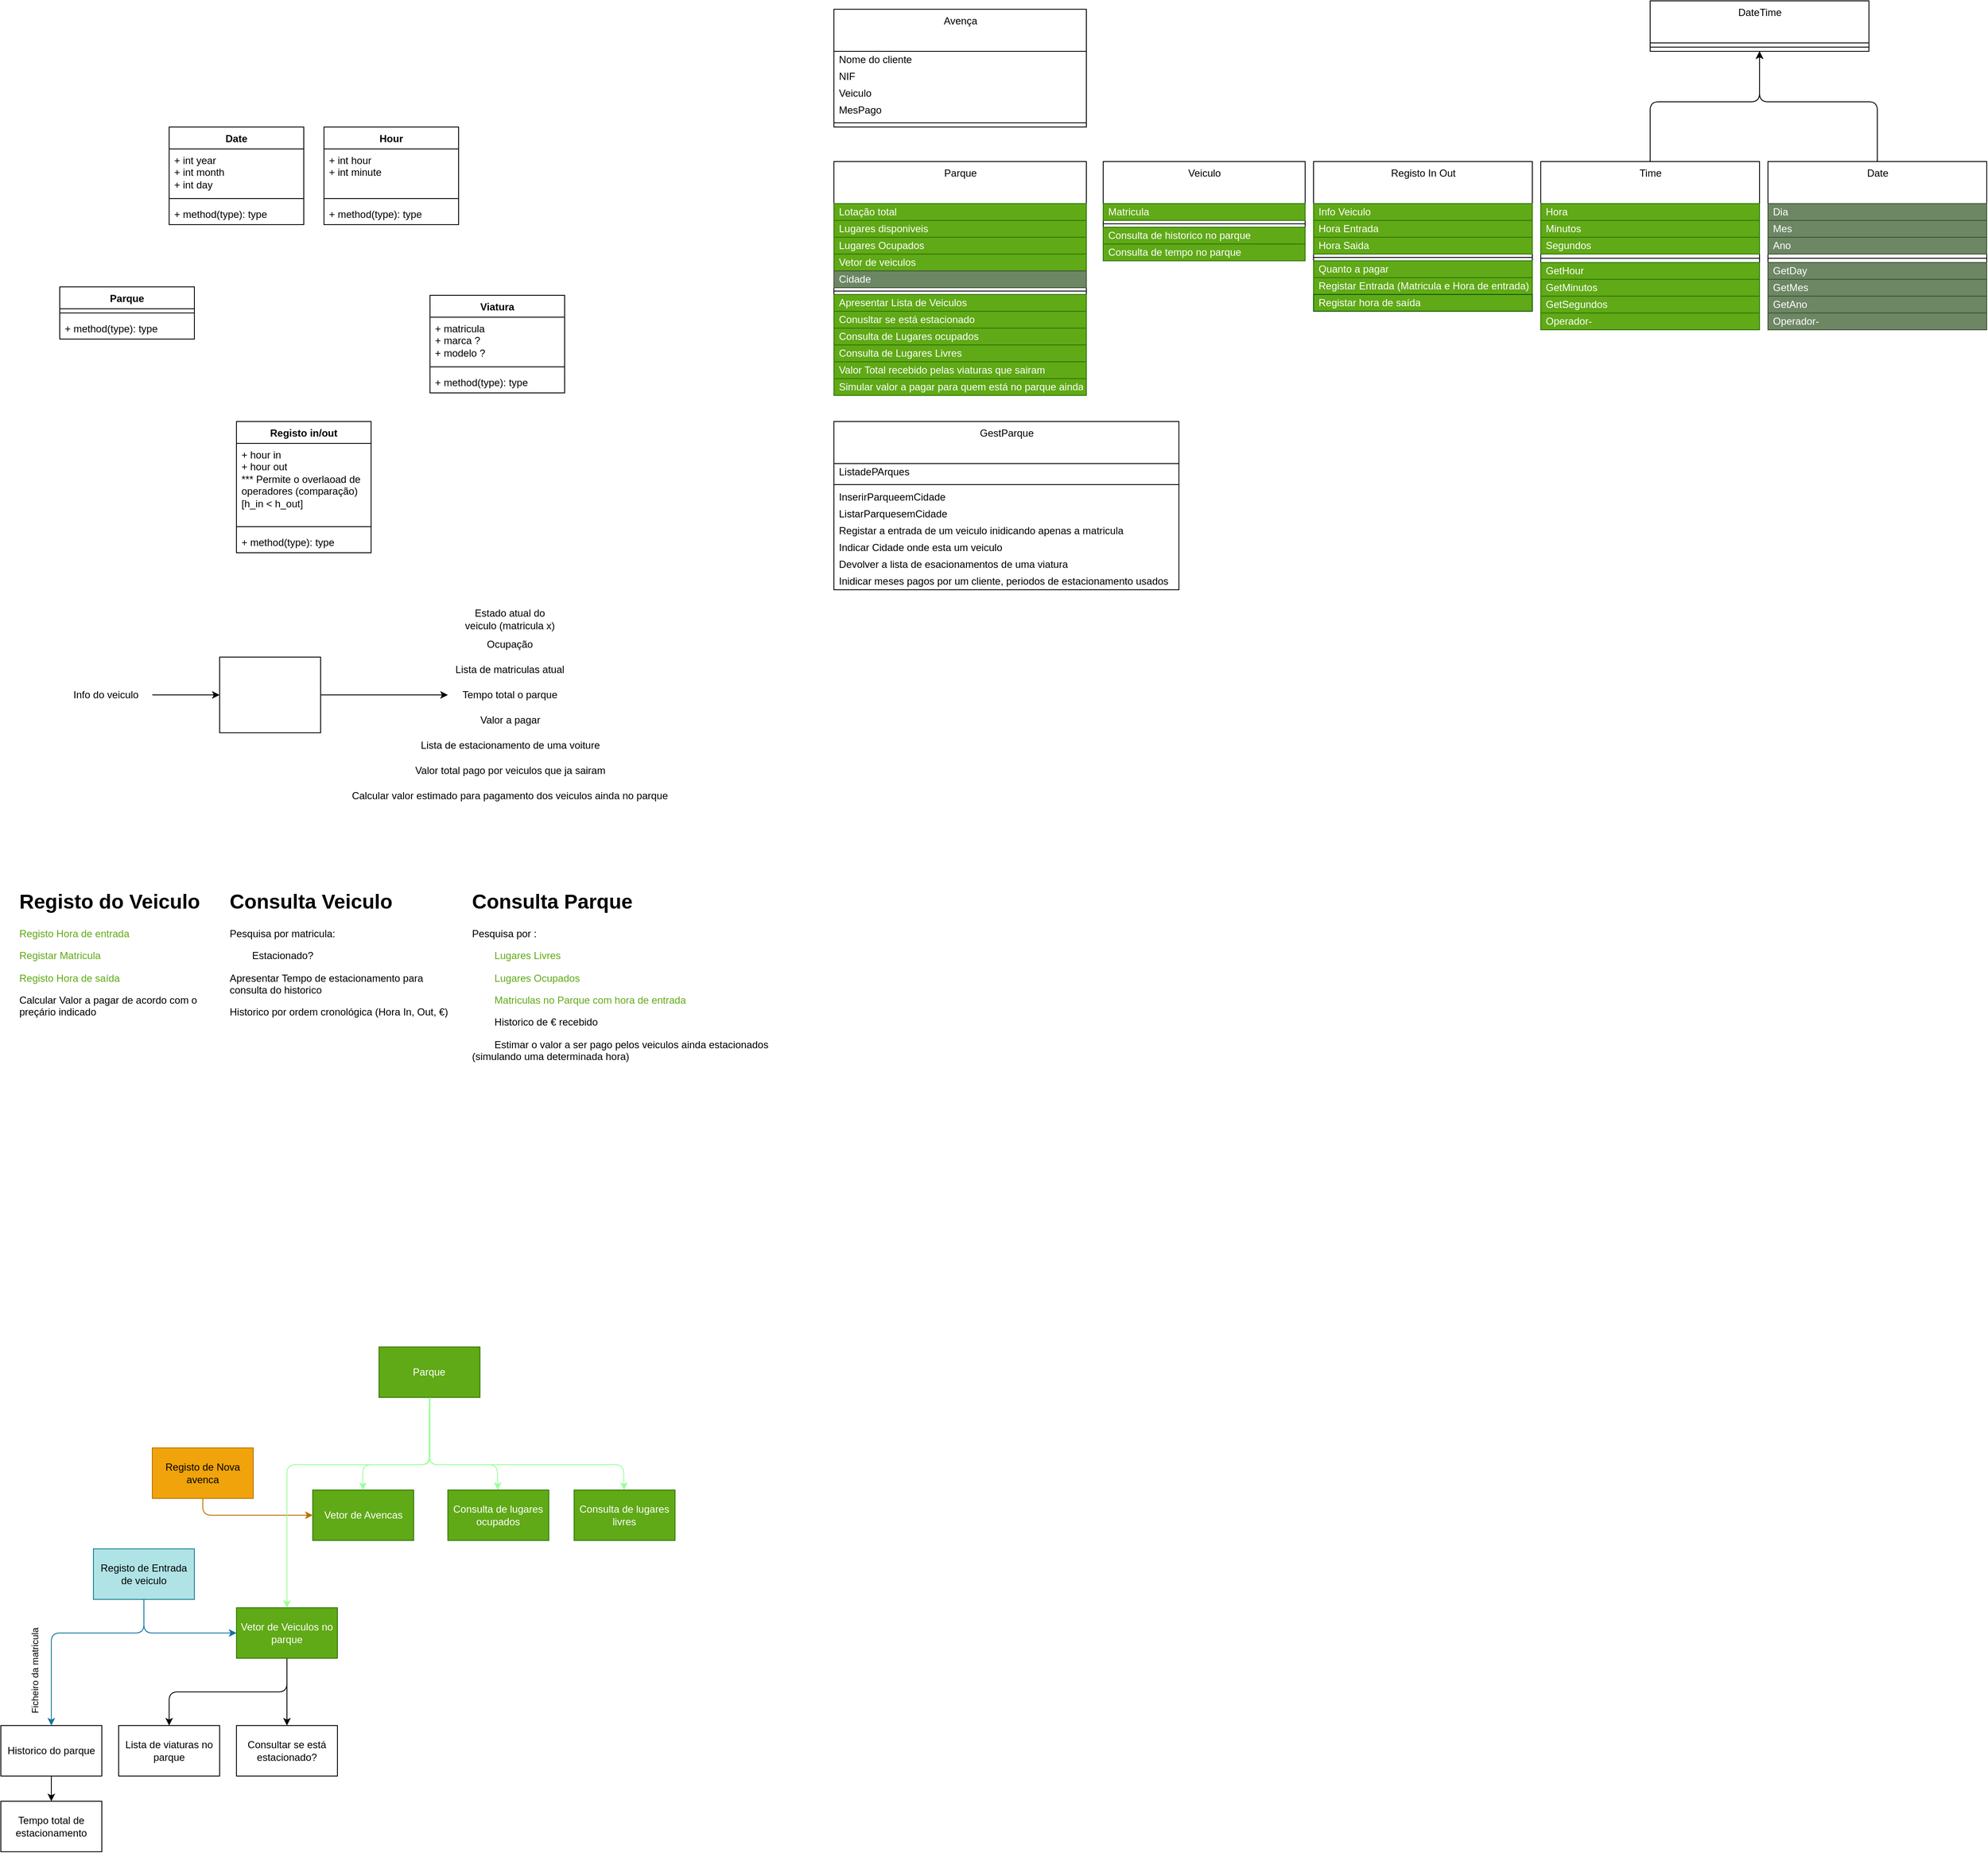 <mxfile>
    <diagram name="Página-1" id="gu6o751cEPqCVZNXGPYs">
        <mxGraphModel dx="3424" dy="1410" grid="1" gridSize="10" guides="1" tooltips="1" connect="1" arrows="1" fold="1" page="1" pageScale="1" pageWidth="827" pageHeight="1169" math="0" shadow="0">
            <root>
                <mxCell id="0"/>
                <mxCell id="1" parent="0"/>
                <mxCell id="SOIMGezASYMjhafB1r7S-5" value="Date" style="swimlane;fontStyle=1;align=center;verticalAlign=top;childLayout=stackLayout;horizontal=1;startSize=26;horizontalStack=0;resizeParent=1;resizeParentMax=0;resizeLast=0;collapsible=1;marginBottom=0;whiteSpace=wrap;html=1;" parent="1" vertex="1">
                    <mxGeometry x="270" y="210" width="160" height="116" as="geometry"/>
                </mxCell>
                <mxCell id="SOIMGezASYMjhafB1r7S-6" value="+ int year&lt;div&gt;+ int month&lt;/div&gt;&lt;div&gt;+ int day&amp;nbsp;&lt;/div&gt;" style="text;strokeColor=none;fillColor=none;align=left;verticalAlign=top;spacingLeft=4;spacingRight=4;overflow=hidden;rotatable=0;points=[[0,0.5],[1,0.5]];portConstraint=eastwest;whiteSpace=wrap;html=1;" parent="SOIMGezASYMjhafB1r7S-5" vertex="1">
                    <mxGeometry y="26" width="160" height="54" as="geometry"/>
                </mxCell>
                <mxCell id="SOIMGezASYMjhafB1r7S-7" value="" style="line;strokeWidth=1;fillColor=none;align=left;verticalAlign=middle;spacingTop=-1;spacingLeft=3;spacingRight=3;rotatable=0;labelPosition=right;points=[];portConstraint=eastwest;strokeColor=inherit;" parent="SOIMGezASYMjhafB1r7S-5" vertex="1">
                    <mxGeometry y="80" width="160" height="10" as="geometry"/>
                </mxCell>
                <mxCell id="SOIMGezASYMjhafB1r7S-8" value="+ method(type): type" style="text;strokeColor=none;fillColor=none;align=left;verticalAlign=top;spacingLeft=4;spacingRight=4;overflow=hidden;rotatable=0;points=[[0,0.5],[1,0.5]];portConstraint=eastwest;whiteSpace=wrap;html=1;" parent="SOIMGezASYMjhafB1r7S-5" vertex="1">
                    <mxGeometry y="90" width="160" height="26" as="geometry"/>
                </mxCell>
                <mxCell id="SOIMGezASYMjhafB1r7S-13" value="Hour" style="swimlane;fontStyle=1;align=center;verticalAlign=top;childLayout=stackLayout;horizontal=1;startSize=26;horizontalStack=0;resizeParent=1;resizeParentMax=0;resizeLast=0;collapsible=1;marginBottom=0;whiteSpace=wrap;html=1;" parent="1" vertex="1">
                    <mxGeometry x="454" y="210" width="160" height="116" as="geometry"/>
                </mxCell>
                <mxCell id="SOIMGezASYMjhafB1r7S-14" value="+ int hour&lt;div&gt;+ int minute&lt;/div&gt;" style="text;strokeColor=none;fillColor=none;align=left;verticalAlign=top;spacingLeft=4;spacingRight=4;overflow=hidden;rotatable=0;points=[[0,0.5],[1,0.5]];portConstraint=eastwest;whiteSpace=wrap;html=1;" parent="SOIMGezASYMjhafB1r7S-13" vertex="1">
                    <mxGeometry y="26" width="160" height="54" as="geometry"/>
                </mxCell>
                <mxCell id="SOIMGezASYMjhafB1r7S-15" value="" style="line;strokeWidth=1;fillColor=none;align=left;verticalAlign=middle;spacingTop=-1;spacingLeft=3;spacingRight=3;rotatable=0;labelPosition=right;points=[];portConstraint=eastwest;strokeColor=inherit;" parent="SOIMGezASYMjhafB1r7S-13" vertex="1">
                    <mxGeometry y="80" width="160" height="10" as="geometry"/>
                </mxCell>
                <mxCell id="SOIMGezASYMjhafB1r7S-16" value="+ method(type): type" style="text;strokeColor=none;fillColor=none;align=left;verticalAlign=top;spacingLeft=4;spacingRight=4;overflow=hidden;rotatable=0;points=[[0,0.5],[1,0.5]];portConstraint=eastwest;whiteSpace=wrap;html=1;" parent="SOIMGezASYMjhafB1r7S-13" vertex="1">
                    <mxGeometry y="90" width="160" height="26" as="geometry"/>
                </mxCell>
                <mxCell id="SOIMGezASYMjhafB1r7S-17" value="Registo in/out" style="swimlane;fontStyle=1;align=center;verticalAlign=top;childLayout=stackLayout;horizontal=1;startSize=26;horizontalStack=0;resizeParent=1;resizeParentMax=0;resizeLast=0;collapsible=1;marginBottom=0;whiteSpace=wrap;html=1;" parent="1" vertex="1">
                    <mxGeometry x="350" y="560" width="160" height="156" as="geometry"/>
                </mxCell>
                <mxCell id="SOIMGezASYMjhafB1r7S-18" value="+ hour in&lt;div&gt;+ hour out&lt;/div&gt;&lt;div&gt;*** Permite o overlaoad de operadores (comparação)[h_in &amp;lt; h_out]&lt;/div&gt;" style="text;strokeColor=none;fillColor=none;align=left;verticalAlign=top;spacingLeft=4;spacingRight=4;overflow=hidden;rotatable=0;points=[[0,0.5],[1,0.5]];portConstraint=eastwest;whiteSpace=wrap;html=1;" parent="SOIMGezASYMjhafB1r7S-17" vertex="1">
                    <mxGeometry y="26" width="160" height="94" as="geometry"/>
                </mxCell>
                <mxCell id="SOIMGezASYMjhafB1r7S-19" value="" style="line;strokeWidth=1;fillColor=none;align=left;verticalAlign=middle;spacingTop=-1;spacingLeft=3;spacingRight=3;rotatable=0;labelPosition=right;points=[];portConstraint=eastwest;strokeColor=inherit;" parent="SOIMGezASYMjhafB1r7S-17" vertex="1">
                    <mxGeometry y="120" width="160" height="10" as="geometry"/>
                </mxCell>
                <mxCell id="SOIMGezASYMjhafB1r7S-20" value="+ method(type): type" style="text;strokeColor=none;fillColor=none;align=left;verticalAlign=top;spacingLeft=4;spacingRight=4;overflow=hidden;rotatable=0;points=[[0,0.5],[1,0.5]];portConstraint=eastwest;whiteSpace=wrap;html=1;" parent="SOIMGezASYMjhafB1r7S-17" vertex="1">
                    <mxGeometry y="130" width="160" height="26" as="geometry"/>
                </mxCell>
                <mxCell id="SOIMGezASYMjhafB1r7S-21" value="Parque" style="swimlane;fontStyle=1;align=center;verticalAlign=top;childLayout=stackLayout;horizontal=1;startSize=26;horizontalStack=0;resizeParent=1;resizeParentMax=0;resizeLast=0;collapsible=1;marginBottom=0;whiteSpace=wrap;html=1;" parent="1" vertex="1">
                    <mxGeometry x="140" y="400" width="160" height="62" as="geometry"/>
                </mxCell>
                <mxCell id="SOIMGezASYMjhafB1r7S-23" value="" style="line;strokeWidth=1;fillColor=none;align=left;verticalAlign=middle;spacingTop=-1;spacingLeft=3;spacingRight=3;rotatable=0;labelPosition=right;points=[];portConstraint=eastwest;strokeColor=inherit;" parent="SOIMGezASYMjhafB1r7S-21" vertex="1">
                    <mxGeometry y="26" width="160" height="10" as="geometry"/>
                </mxCell>
                <mxCell id="SOIMGezASYMjhafB1r7S-24" value="+ method(type): type" style="text;strokeColor=none;fillColor=none;align=left;verticalAlign=top;spacingLeft=4;spacingRight=4;overflow=hidden;rotatable=0;points=[[0,0.5],[1,0.5]];portConstraint=eastwest;whiteSpace=wrap;html=1;" parent="SOIMGezASYMjhafB1r7S-21" vertex="1">
                    <mxGeometry y="36" width="160" height="26" as="geometry"/>
                </mxCell>
                <mxCell id="SOIMGezASYMjhafB1r7S-25" value="Viatura" style="swimlane;fontStyle=1;align=center;verticalAlign=top;childLayout=stackLayout;horizontal=1;startSize=26;horizontalStack=0;resizeParent=1;resizeParentMax=0;resizeLast=0;collapsible=1;marginBottom=0;whiteSpace=wrap;html=1;" parent="1" vertex="1">
                    <mxGeometry x="580" y="410" width="160" height="116" as="geometry"/>
                </mxCell>
                <mxCell id="SOIMGezASYMjhafB1r7S-26" value="+ matricula&lt;div&gt;+ marca ?&amp;nbsp;&lt;/div&gt;&lt;div&gt;+ modelo ?&amp;nbsp;&lt;/div&gt;" style="text;strokeColor=none;fillColor=none;align=left;verticalAlign=top;spacingLeft=4;spacingRight=4;overflow=hidden;rotatable=0;points=[[0,0.5],[1,0.5]];portConstraint=eastwest;whiteSpace=wrap;html=1;" parent="SOIMGezASYMjhafB1r7S-25" vertex="1">
                    <mxGeometry y="26" width="160" height="54" as="geometry"/>
                </mxCell>
                <mxCell id="SOIMGezASYMjhafB1r7S-27" value="" style="line;strokeWidth=1;fillColor=none;align=left;verticalAlign=middle;spacingTop=-1;spacingLeft=3;spacingRight=3;rotatable=0;labelPosition=right;points=[];portConstraint=eastwest;strokeColor=inherit;" parent="SOIMGezASYMjhafB1r7S-25" vertex="1">
                    <mxGeometry y="80" width="160" height="10" as="geometry"/>
                </mxCell>
                <mxCell id="SOIMGezASYMjhafB1r7S-28" value="+ method(type): type" style="text;strokeColor=none;fillColor=none;align=left;verticalAlign=top;spacingLeft=4;spacingRight=4;overflow=hidden;rotatable=0;points=[[0,0.5],[1,0.5]];portConstraint=eastwest;whiteSpace=wrap;html=1;" parent="SOIMGezASYMjhafB1r7S-25" vertex="1">
                    <mxGeometry y="90" width="160" height="26" as="geometry"/>
                </mxCell>
                <mxCell id="2" style="edgeStyle=orthogonalEdgeStyle;rounded=0;orthogonalLoop=1;jettySize=auto;html=1;entryX=0;entryY=0.5;entryDx=0;entryDy=0;exitX=1;exitY=0.5;exitDx=0;exitDy=0;" parent="1" source="3" target="9" edge="1">
                    <mxGeometry relative="1" as="geometry">
                        <Array as="points">
                            <mxPoint x="540" y="885"/>
                            <mxPoint x="540" y="885"/>
                        </Array>
                    </mxGeometry>
                </mxCell>
                <mxCell id="3" value="" style="rounded=0;whiteSpace=wrap;html=1;" parent="1" vertex="1">
                    <mxGeometry x="330" y="840" width="120" height="90" as="geometry"/>
                </mxCell>
                <mxCell id="4" value="Info do veiculo" style="text;html=1;align=center;verticalAlign=middle;whiteSpace=wrap;rounded=0;" parent="1" vertex="1">
                    <mxGeometry x="140" y="870" width="110" height="30" as="geometry"/>
                </mxCell>
                <mxCell id="5" style="edgeStyle=orthogonalEdgeStyle;rounded=0;orthogonalLoop=1;jettySize=auto;html=1;entryX=0;entryY=0.5;entryDx=0;entryDy=0;" parent="1" source="4" target="3" edge="1">
                    <mxGeometry relative="1" as="geometry">
                        <mxPoint x="280" y="745" as="targetPoint"/>
                    </mxGeometry>
                </mxCell>
                <mxCell id="6" value="Estado atual do veiculo (matricula x)" style="text;html=1;align=center;verticalAlign=middle;whiteSpace=wrap;rounded=0;" parent="1" vertex="1">
                    <mxGeometry x="620" y="780" width="110" height="30" as="geometry"/>
                </mxCell>
                <mxCell id="7" value="Ocupação" style="text;html=1;align=center;verticalAlign=middle;whiteSpace=wrap;rounded=0;" parent="1" vertex="1">
                    <mxGeometry x="620" y="810" width="110" height="30" as="geometry"/>
                </mxCell>
                <mxCell id="8" value="Lista de matriculas atual" style="text;html=1;align=center;verticalAlign=middle;whiteSpace=wrap;rounded=0;" parent="1" vertex="1">
                    <mxGeometry x="601.23" y="840" width="147.5" height="30" as="geometry"/>
                </mxCell>
                <mxCell id="9" value="Tempo total o parque" style="text;html=1;align=center;verticalAlign=middle;whiteSpace=wrap;rounded=0;" parent="1" vertex="1">
                    <mxGeometry x="601.25" y="870" width="147.5" height="30" as="geometry"/>
                </mxCell>
                <mxCell id="10" value="Valor a pagar" style="text;html=1;align=center;verticalAlign=middle;whiteSpace=wrap;rounded=0;" parent="1" vertex="1">
                    <mxGeometry x="627.5" y="900" width="95" height="30" as="geometry"/>
                </mxCell>
                <mxCell id="11" value="Lista de estacionamento de uma voiture" style="text;html=1;align=center;verticalAlign=middle;whiteSpace=wrap;rounded=0;" parent="1" vertex="1">
                    <mxGeometry x="565.61" y="930" width="218.75" height="30" as="geometry"/>
                </mxCell>
                <mxCell id="12" value="Valor total pago por veiculos que ja sairam" style="text;html=1;align=center;verticalAlign=middle;whiteSpace=wrap;rounded=0;" parent="1" vertex="1">
                    <mxGeometry x="560.62" y="960" width="228.75" height="30" as="geometry"/>
                </mxCell>
                <mxCell id="13" value="Calcular valor estimado para pagamento dos veiculos ainda no parque" style="text;html=1;align=center;verticalAlign=middle;whiteSpace=wrap;rounded=0;" parent="1" vertex="1">
                    <mxGeometry x="455" y="990" width="440" height="30" as="geometry"/>
                </mxCell>
                <mxCell id="14" value="&lt;h1 style=&quot;margin-top: 0px;&quot;&gt;Registo do Veiculo&lt;/h1&gt;&lt;p&gt;&lt;font color=&quot;#60a917&quot;&gt;Registo Hora de entrada&amp;nbsp;&lt;/font&gt;&lt;/p&gt;&lt;p&gt;&lt;font color=&quot;#60a917&quot;&gt;Registar Matricula&lt;/font&gt;&lt;/p&gt;&lt;p&gt;&lt;font color=&quot;#60a917&quot;&gt;Registo Hora de saída&lt;/font&gt;&lt;/p&gt;&lt;p&gt;Calcular Valor a pagar de acordo com o preçário indicado&lt;/p&gt;&lt;p&gt;&lt;br&gt;&lt;/p&gt;" style="text;html=1;whiteSpace=wrap;overflow=hidden;rounded=0;" parent="1" vertex="1">
                    <mxGeometry x="90" y="1110" width="240" height="240" as="geometry"/>
                </mxCell>
                <mxCell id="15" value="&lt;h1 style=&quot;margin-top: 0px;&quot;&gt;Consulta Veiculo&lt;/h1&gt;&lt;p&gt;Pesquisa por matricula:&lt;/p&gt;&lt;p&gt;&lt;span style=&quot;white-space: pre;&quot;&gt;&#9;&lt;/span&gt;Estacionado?&amp;nbsp;&lt;br&gt;&lt;/p&gt;&lt;p&gt;Apresentar Tempo de estacionamento p&lt;span style=&quot;background-color: initial;&quot;&gt;ara consulta do historico&lt;/span&gt;&lt;/p&gt;&lt;p&gt;Historico por ordem cronológica (Hora In, Out, €)&lt;/p&gt;" style="text;html=1;whiteSpace=wrap;overflow=hidden;rounded=0;" parent="1" vertex="1">
                    <mxGeometry x="340" y="1110" width="266" height="240" as="geometry"/>
                </mxCell>
                <mxCell id="16" value="&lt;h1 style=&quot;margin-top: 0px;&quot;&gt;Consulta Parque&lt;/h1&gt;&lt;p&gt;Pesquisa por :&lt;/p&gt;&lt;p&gt;&lt;span style=&quot;white-space: pre;&quot;&gt;&#9;&lt;/span&gt;&lt;font color=&quot;#60a917&quot;&gt;Lugares Livres&amp;nbsp;&lt;/font&gt;&lt;/p&gt;&lt;p&gt;&lt;font color=&quot;#60a917&quot;&gt;&lt;span style=&quot;background-color: initial; white-space: pre;&quot;&gt;&#9;&lt;/span&gt;&lt;span style=&quot;background-color: initial;&quot;&gt;Lugares Ocupados&amp;nbsp;&lt;/span&gt;&lt;/font&gt;&lt;/p&gt;&lt;p&gt;&lt;font color=&quot;#60a917&quot;&gt;&lt;span style=&quot;white-space: pre;&quot;&gt;&#9;&lt;/span&gt;Matriculas no Parque com hora de entrada&lt;/font&gt;&lt;br&gt;&lt;/p&gt;&lt;p&gt;&lt;span style=&quot;white-space: pre;&quot;&gt;&#9;&lt;/span&gt;Historico de € recebido&lt;br&gt;&lt;/p&gt;&lt;p&gt;&lt;span style=&quot;white-space: pre;&quot;&gt;&#9;&lt;/span&gt;Estimar o valor a ser pago pelos veiculos ainda estacionados (simulando uma determinada hora)&lt;br&gt;&lt;/p&gt;" style="text;html=1;whiteSpace=wrap;overflow=hidden;rounded=0;" parent="1" vertex="1">
                    <mxGeometry x="627.5" y="1110" width="360" height="240" as="geometry"/>
                </mxCell>
                <mxCell id="21" value="" style="edgeStyle=none;html=1;exitX=0.5;exitY=1;exitDx=0;exitDy=0;fillColor=#b1ddf0;strokeColor=#10739e;" parent="1" source="17" target="20" edge="1">
                    <mxGeometry relative="1" as="geometry">
                        <Array as="points">
                            <mxPoint x="240" y="2000"/>
                            <mxPoint x="130" y="2000"/>
                        </Array>
                    </mxGeometry>
                </mxCell>
                <mxCell id="29" value="Ficheiro da matricula" style="edgeLabel;html=1;align=center;verticalAlign=middle;resizable=0;points=[];rotation=-90;" parent="21" vertex="1" connectable="0">
                    <mxGeometry x="0.194" y="-2" relative="1" as="geometry">
                        <mxPoint x="-18" y="40" as="offset"/>
                    </mxGeometry>
                </mxCell>
                <mxCell id="37" style="edgeStyle=none;html=1;entryX=0;entryY=0.5;entryDx=0;entryDy=0;fillColor=#b1ddf0;strokeColor=#10739e;" parent="1" source="17" target="18" edge="1">
                    <mxGeometry relative="1" as="geometry">
                        <Array as="points">
                            <mxPoint x="240" y="2000"/>
                        </Array>
                    </mxGeometry>
                </mxCell>
                <mxCell id="17" value="Registo de Entrada de veiculo" style="rounded=0;whiteSpace=wrap;html=1;fillColor=#b0e3e6;strokeColor=#0e8088;" parent="1" vertex="1">
                    <mxGeometry x="180" y="1900" width="120" height="60" as="geometry"/>
                </mxCell>
                <mxCell id="23" value="" style="edgeStyle=none;html=1;" parent="1" source="18" target="22" edge="1">
                    <mxGeometry relative="1" as="geometry"/>
                </mxCell>
                <mxCell id="34" style="edgeStyle=none;html=1;" parent="1" source="18" target="35" edge="1">
                    <mxGeometry relative="1" as="geometry">
                        <mxPoint x="270" y="2110" as="targetPoint"/>
                        <Array as="points">
                            <mxPoint x="410" y="2070"/>
                            <mxPoint x="270" y="2070"/>
                        </Array>
                    </mxGeometry>
                </mxCell>
                <mxCell id="18" value="Vetor de Veiculos no parque" style="rounded=0;whiteSpace=wrap;html=1;fillColor=#60a917;fontColor=#ffffff;strokeColor=#2D7600;" parent="1" vertex="1">
                    <mxGeometry x="350" y="1970" width="120" height="60" as="geometry"/>
                </mxCell>
                <mxCell id="25" value="" style="edgeStyle=none;html=1;" parent="1" source="20" target="24" edge="1">
                    <mxGeometry relative="1" as="geometry"/>
                </mxCell>
                <mxCell id="20" value="Historico do parque" style="whiteSpace=wrap;html=1;rounded=0;" parent="1" vertex="1">
                    <mxGeometry x="70.0" y="2110" width="120" height="60" as="geometry"/>
                </mxCell>
                <mxCell id="22" value="Consultar se está estacionado?" style="whiteSpace=wrap;html=1;rounded=0;" parent="1" vertex="1">
                    <mxGeometry x="350" y="2110" width="120" height="60" as="geometry"/>
                </mxCell>
                <mxCell id="24" value="Tempo total de estacionamento" style="whiteSpace=wrap;html=1;rounded=0;" parent="1" vertex="1">
                    <mxGeometry x="70.0" y="2200" width="120" height="60" as="geometry"/>
                </mxCell>
                <mxCell id="31" value="" style="edgeStyle=none;html=1;strokeColor=#99FF99;" parent="1" source="26" target="30" edge="1">
                    <mxGeometry relative="1" as="geometry">
                        <Array as="points">
                            <mxPoint x="579" y="1800"/>
                            <mxPoint x="660" y="1800"/>
                        </Array>
                    </mxGeometry>
                </mxCell>
                <mxCell id="32" style="edgeStyle=none;html=1;strokeColor=#99FF99;" parent="1" source="26" target="33" edge="1">
                    <mxGeometry relative="1" as="geometry">
                        <mxPoint x="729.37" y="1830" as="targetPoint"/>
                        <Array as="points">
                            <mxPoint x="579.37" y="1800"/>
                            <mxPoint x="729.37" y="1800"/>
                            <mxPoint x="810" y="1800"/>
                        </Array>
                    </mxGeometry>
                </mxCell>
                <mxCell id="153" value="" style="edgeStyle=none;html=1;strokeColor=#99FF99;" parent="1" source="26" target="152" edge="1">
                    <mxGeometry relative="1" as="geometry">
                        <Array as="points">
                            <mxPoint x="579" y="1800"/>
                            <mxPoint x="500" y="1800"/>
                        </Array>
                    </mxGeometry>
                </mxCell>
                <mxCell id="26" value="Parque" style="whiteSpace=wrap;html=1;rounded=0;fillColor=#60a917;fontColor=#ffffff;strokeColor=#2D7600;" parent="1" vertex="1">
                    <mxGeometry x="519.37" y="1660" width="120" height="60" as="geometry"/>
                </mxCell>
                <mxCell id="30" value="Consulta de lugares ocupados" style="whiteSpace=wrap;html=1;rounded=0;fillColor=#60a917;fontColor=#ffffff;strokeColor=#2D7600;" parent="1" vertex="1">
                    <mxGeometry x="601.23" y="1830" width="120" height="60" as="geometry"/>
                </mxCell>
                <mxCell id="33" value="Consulta de lugares livres" style="rounded=0;whiteSpace=wrap;html=1;fillColor=#60a917;fontColor=#ffffff;strokeColor=#2D7600;" parent="1" vertex="1">
                    <mxGeometry x="751.23" y="1830" width="120" height="60" as="geometry"/>
                </mxCell>
                <mxCell id="35" value="Lista de viaturas no parque" style="rounded=0;whiteSpace=wrap;html=1;" parent="1" vertex="1">
                    <mxGeometry x="210" y="2110" width="120" height="60" as="geometry"/>
                </mxCell>
                <mxCell id="43" value="Parque" style="swimlane;fontStyle=0;align=center;verticalAlign=top;childLayout=stackLayout;horizontal=1;startSize=50;horizontalStack=0;resizeParent=1;resizeParentMax=0;resizeLast=0;collapsible=0;marginBottom=0;html=1;" parent="1" vertex="1">
                    <mxGeometry x="1060" y="251" width="300" height="278" as="geometry"/>
                </mxCell>
                <mxCell id="44" value="&lt;font&gt;Lotação total&lt;/font&gt;" style="text;html=1;strokeColor=#2D7600;fillColor=#60a917;align=left;verticalAlign=middle;spacingLeft=4;spacingRight=4;overflow=hidden;rotatable=0;points=[[0,0.5],[1,0.5]];portConstraint=eastwest;fontColor=#ffffff;" parent="43" vertex="1">
                    <mxGeometry y="50" width="300" height="20" as="geometry"/>
                </mxCell>
                <mxCell id="45" value="&lt;font&gt;Lugares disponiveis&lt;/font&gt;" style="text;html=1;strokeColor=#2D7600;fillColor=#60a917;align=left;verticalAlign=middle;spacingLeft=4;spacingRight=4;overflow=hidden;rotatable=0;points=[[0,0.5],[1,0.5]];portConstraint=eastwest;fontColor=#ffffff;" parent="43" vertex="1">
                    <mxGeometry y="70" width="300" height="20" as="geometry"/>
                </mxCell>
                <mxCell id="46" value="&lt;font&gt;Lugares Ocupados&lt;/font&gt;" style="text;html=1;strokeColor=#2D7600;fillColor=#60a917;align=left;verticalAlign=middle;spacingLeft=4;spacingRight=4;overflow=hidden;rotatable=0;points=[[0,0.5],[1,0.5]];portConstraint=eastwest;fontColor=#ffffff;" parent="43" vertex="1">
                    <mxGeometry y="90" width="300" height="20" as="geometry"/>
                </mxCell>
                <mxCell id="47" value="&lt;font&gt;Vetor de veiculos&lt;/font&gt;" style="text;html=1;strokeColor=#2D7600;fillColor=#60a917;align=left;verticalAlign=middle;spacingLeft=4;spacingRight=4;overflow=hidden;rotatable=0;points=[[0,0.5],[1,0.5]];portConstraint=eastwest;fontColor=#ffffff;" parent="43" vertex="1">
                    <mxGeometry y="110" width="300" height="20" as="geometry"/>
                </mxCell>
                <mxCell id="126" value="&lt;font&gt;Cidade&lt;/font&gt;" style="text;html=1;align=left;verticalAlign=middle;spacingLeft=4;spacingRight=4;overflow=hidden;rotatable=0;points=[[0,0.5],[1,0.5]];portConstraint=eastwest;fillColor=#6d8764;fontColor=#ffffff;strokeColor=#3A5431;" parent="43" vertex="1">
                    <mxGeometry y="130" width="300" height="20" as="geometry"/>
                </mxCell>
                <mxCell id="48" value="" style="line;strokeWidth=1;fillColor=none;align=left;verticalAlign=middle;spacingTop=-1;spacingLeft=3;spacingRight=3;rotatable=0;labelPosition=right;points=[];portConstraint=eastwest;" parent="43" vertex="1">
                    <mxGeometry y="150" width="300" height="8" as="geometry"/>
                </mxCell>
                <mxCell id="50" value="Apresentar Lista de Veiculos" style="text;html=1;strokeColor=#2D7600;fillColor=#60a917;align=left;verticalAlign=middle;spacingLeft=4;spacingRight=4;overflow=hidden;rotatable=0;points=[[0,0.5],[1,0.5]];portConstraint=eastwest;fontColor=#ffffff;" parent="43" vertex="1">
                    <mxGeometry y="158" width="300" height="20" as="geometry"/>
                </mxCell>
                <mxCell id="51" value="&lt;font color=&quot;#ffffff&quot;&gt;Conusltar se está estacionado&lt;/font&gt;" style="text;html=1;strokeColor=#2D7600;fillColor=#60a917;align=left;verticalAlign=middle;spacingLeft=4;spacingRight=4;overflow=hidden;rotatable=0;points=[[0,0.5],[1,0.5]];portConstraint=eastwest;fontColor=#ffffff;" parent="43" vertex="1">
                    <mxGeometry y="178" width="300" height="20" as="geometry"/>
                </mxCell>
                <mxCell id="52" value="&lt;font&gt;Consulta de Lugares ocupados&lt;/font&gt;" style="text;html=1;strokeColor=#2D7600;fillColor=#60a917;align=left;verticalAlign=middle;spacingLeft=4;spacingRight=4;overflow=hidden;rotatable=0;points=[[0,0.5],[1,0.5]];portConstraint=eastwest;fontColor=#FFFFFF;" parent="43" vertex="1">
                    <mxGeometry y="198" width="300" height="20" as="geometry"/>
                </mxCell>
                <mxCell id="53" value="&lt;font&gt;Consulta de Lugares Livres&lt;/font&gt;" style="text;html=1;strokeColor=#2D7600;fillColor=#60a917;align=left;verticalAlign=middle;spacingLeft=4;spacingRight=4;overflow=hidden;rotatable=0;points=[[0,0.5],[1,0.5]];portConstraint=eastwest;fontColor=#FFFFFF;" parent="43" vertex="1">
                    <mxGeometry y="218" width="300" height="20" as="geometry"/>
                </mxCell>
                <mxCell id="79" value="Valor Total recebido pelas viaturas que sairam" style="text;html=1;strokeColor=#2D7600;fillColor=#60a917;align=left;verticalAlign=middle;spacingLeft=4;spacingRight=4;overflow=hidden;rotatable=0;points=[[0,0.5],[1,0.5]];portConstraint=eastwest;fontColor=#ffffff;" parent="43" vertex="1">
                    <mxGeometry y="238" width="300" height="20" as="geometry"/>
                </mxCell>
                <mxCell id="109" value="Simular valor a pagar para quem está no parque ainda" style="text;html=1;strokeColor=#2D7600;fillColor=#60a917;align=left;verticalAlign=middle;spacingLeft=4;spacingRight=4;overflow=hidden;rotatable=0;points=[[0,0.5],[1,0.5]];portConstraint=eastwest;fontColor=#ffffff;" parent="43" vertex="1">
                    <mxGeometry y="258" width="300" height="20" as="geometry"/>
                </mxCell>
                <mxCell id="54" value="Veiculo" style="swimlane;fontStyle=0;align=center;verticalAlign=top;childLayout=stackLayout;horizontal=1;startSize=50;horizontalStack=0;resizeParent=1;resizeParentMax=0;resizeLast=0;collapsible=0;marginBottom=0;html=1;" parent="1" vertex="1">
                    <mxGeometry x="1380" y="251" width="240" height="118" as="geometry"/>
                </mxCell>
                <mxCell id="55" value="Matricula" style="text;html=1;strokeColor=#2D7600;fillColor=#60a917;align=left;verticalAlign=middle;spacingLeft=4;spacingRight=4;overflow=hidden;rotatable=0;points=[[0,0.5],[1,0.5]];portConstraint=eastwest;fontColor=#ffffff;" parent="54" vertex="1">
                    <mxGeometry y="50" width="240" height="20" as="geometry"/>
                </mxCell>
                <mxCell id="59" value="" style="line;strokeWidth=1;fillColor=none;align=left;verticalAlign=middle;spacingTop=-1;spacingLeft=3;spacingRight=3;rotatable=0;labelPosition=right;points=[];portConstraint=eastwest;" parent="54" vertex="1">
                    <mxGeometry y="70" width="240" height="8" as="geometry"/>
                </mxCell>
                <mxCell id="60" value="Consulta de historico no parque&amp;nbsp;" style="text;html=1;strokeColor=#2D7600;fillColor=#60a917;align=left;verticalAlign=middle;spacingLeft=4;spacingRight=4;overflow=hidden;rotatable=0;points=[[0,0.5],[1,0.5]];portConstraint=eastwest;fontColor=#ffffff;" parent="54" vertex="1">
                    <mxGeometry y="78" width="240" height="20" as="geometry"/>
                </mxCell>
                <mxCell id="78" value="Consulta de tempo no parque&amp;nbsp;" style="text;html=1;strokeColor=#2D7600;fillColor=#60a917;align=left;verticalAlign=middle;spacingLeft=4;spacingRight=4;overflow=hidden;rotatable=0;points=[[0,0.5],[1,0.5]];portConstraint=eastwest;fontColor=#ffffff;" parent="54" vertex="1">
                    <mxGeometry y="98" width="240" height="20" as="geometry"/>
                </mxCell>
                <mxCell id="64" value="Registo In Out" style="swimlane;fontStyle=0;align=center;verticalAlign=top;childLayout=stackLayout;horizontal=1;startSize=50;horizontalStack=0;resizeParent=1;resizeParentMax=0;resizeLast=0;collapsible=0;marginBottom=0;html=1;" parent="1" vertex="1">
                    <mxGeometry x="1630" y="251" width="260" height="178" as="geometry"/>
                </mxCell>
                <mxCell id="74" value="Info Veiculo" style="text;html=1;strokeColor=#2D7600;fillColor=#60a917;align=left;verticalAlign=middle;spacingLeft=4;spacingRight=4;overflow=hidden;rotatable=0;points=[[0,0.5],[1,0.5]];portConstraint=eastwest;fontColor=#ffffff;" parent="64" vertex="1">
                    <mxGeometry y="50" width="260" height="20" as="geometry"/>
                </mxCell>
                <mxCell id="75" value="Hora Entrada&lt;span style=&quot;color: rgba(0, 0, 0, 0); font-family: monospace; font-size: 0px;&quot;&gt;%3CmxGraphModel%3E%3Croot%3E%3CmxCell%20id%3D%220%22%2F%3E%3CmxCell%20id%3D%221%22%20parent%3D%220%22%2F%3E%3CmxCell%20id%3D%222%22%20value%3D%22Info%20Veiculo%22%20style%3D%22text%3Bhtml%3D1%3BstrokeColor%3Dnone%3BfillColor%3Dnone%3Balign%3Dleft%3BverticalAlign%3Dmiddle%3BspacingLeft%3D4%3BspacingRight%3D4%3Boverflow%3Dhidden%3Brotatable%3D0%3Bpoints%3D%5B%5B0%2C0.5%5D%2C%5B1%2C0.5%5D%5D%3BportConstraint%3Deastwest%3B%22%20vertex%3D%221%22%20parent%3D%221%22%3E%3CmxGeometry%20x%3D%221550%22%20y%3D%221171%22%20width%3D%22260%22%20height%3D%2220%22%20as%3D%22geometry%22%2F%3E%3C%2FmxCell%3E%3C%2Froot%3E%3C%2FmxGraphModel%3E&lt;/span&gt;" style="text;html=1;strokeColor=#2D7600;fillColor=#60a917;align=left;verticalAlign=middle;spacingLeft=4;spacingRight=4;overflow=hidden;rotatable=0;points=[[0,0.5],[1,0.5]];portConstraint=eastwest;fontColor=#ffffff;" parent="64" vertex="1">
                    <mxGeometry y="70" width="260" height="20" as="geometry"/>
                </mxCell>
                <mxCell id="76" value="Hora Saida" style="text;html=1;strokeColor=#2D7600;fillColor=#60a917;align=left;verticalAlign=middle;spacingLeft=4;spacingRight=4;overflow=hidden;rotatable=0;points=[[0,0.5],[1,0.5]];portConstraint=eastwest;fontColor=#ffffff;" parent="64" vertex="1">
                    <mxGeometry y="90" width="260" height="20" as="geometry"/>
                </mxCell>
                <mxCell id="66" value="" style="line;strokeWidth=1;fillColor=none;align=left;verticalAlign=middle;spacingTop=-1;spacingLeft=3;spacingRight=3;rotatable=0;labelPosition=right;points=[];portConstraint=eastwest;" parent="64" vertex="1">
                    <mxGeometry y="110" width="260" height="8" as="geometry"/>
                </mxCell>
                <mxCell id="69" value="Quanto a pagar" style="text;html=1;strokeColor=#2D7600;fillColor=#60a917;align=left;verticalAlign=middle;spacingLeft=4;spacingRight=4;overflow=hidden;rotatable=0;points=[[0,0.5],[1,0.5]];portConstraint=eastwest;fontColor=#ffffff;" parent="64" vertex="1">
                    <mxGeometry y="118" width="260" height="20" as="geometry"/>
                </mxCell>
                <mxCell id="71" value="&lt;font&gt;Registar Entrada (Matricula e Hora de entrada)&lt;/font&gt;" style="text;html=1;strokeColor=#2D7600;fillColor=#60a917;align=left;verticalAlign=middle;spacingLeft=4;spacingRight=4;overflow=hidden;rotatable=0;points=[[0,0.5],[1,0.5]];portConstraint=eastwest;fontColor=#FFFFFF;" parent="64" vertex="1">
                    <mxGeometry y="138" width="260" height="20" as="geometry"/>
                </mxCell>
                <mxCell id="70" value="&lt;font&gt;Registar hora de saída&lt;/font&gt;" style="text;html=1;strokeColor=#005700;fillColor=#60A917;align=left;verticalAlign=middle;spacingLeft=4;spacingRight=4;overflow=hidden;rotatable=0;points=[[0,0.5],[1,0.5]];portConstraint=eastwest;fontColor=#ffffff;" parent="64" vertex="1">
                    <mxGeometry y="158" width="260" height="20" as="geometry"/>
                </mxCell>
                <mxCell id="144" style="edgeStyle=none;html=1;entryX=0.5;entryY=1;entryDx=0;entryDy=0;" parent="1" source="80" target="115" edge="1">
                    <mxGeometry relative="1" as="geometry">
                        <Array as="points">
                            <mxPoint x="2030" y="180"/>
                            <mxPoint x="2160" y="180"/>
                        </Array>
                    </mxGeometry>
                </mxCell>
                <mxCell id="80" value="Time" style="swimlane;fontStyle=0;align=center;verticalAlign=top;childLayout=stackLayout;horizontal=1;startSize=50;horizontalStack=0;resizeParent=1;resizeParentMax=0;resizeLast=0;collapsible=0;marginBottom=0;html=1;" parent="1" vertex="1">
                    <mxGeometry x="1900" y="251" width="260" height="120" as="geometry"/>
                </mxCell>
                <mxCell id="89" value="Hora" style="text;html=1;strokeColor=#2D7600;fillColor=#60a917;align=left;verticalAlign=middle;spacingLeft=4;spacingRight=4;overflow=hidden;rotatable=0;points=[[0,0.5],[1,0.5]];portConstraint=eastwest;fontColor=#ffffff;" parent="80" vertex="1">
                    <mxGeometry y="50" width="260" height="20" as="geometry"/>
                </mxCell>
                <mxCell id="90" value="Minutos" style="text;html=1;strokeColor=#2D7600;fillColor=#60a917;align=left;verticalAlign=middle;spacingLeft=4;spacingRight=4;overflow=hidden;rotatable=0;points=[[0,0.5],[1,0.5]];portConstraint=eastwest;fontColor=#ffffff;" parent="80" vertex="1">
                    <mxGeometry y="70" width="260" height="20" as="geometry"/>
                </mxCell>
                <mxCell id="91" value="Segundos" style="text;html=1;strokeColor=#2D7600;fillColor=#60a917;align=left;verticalAlign=middle;spacingLeft=4;spacingRight=4;overflow=hidden;rotatable=0;points=[[0,0.5],[1,0.5]];portConstraint=eastwest;fontColor=#ffffff;" parent="80" vertex="1">
                    <mxGeometry y="90" width="260" height="20" as="geometry"/>
                </mxCell>
                <mxCell id="84" value="" style="line;strokeWidth=1;fillColor=none;align=left;verticalAlign=middle;spacingTop=-1;spacingLeft=3;spacingRight=3;rotatable=0;labelPosition=right;points=[];portConstraint=eastwest;" parent="80" vertex="1">
                    <mxGeometry y="110" width="260" height="10" as="geometry"/>
                </mxCell>
                <mxCell id="94" value="&lt;font&gt;Operador-&lt;/font&gt;" style="text;html=1;strokeColor=#2D7600;fillColor=#60a917;align=left;verticalAlign=middle;spacingLeft=4;spacingRight=4;overflow=hidden;rotatable=0;points=[[0,0.5],[1,0.5]];portConstraint=eastwest;fontColor=#FFFFFF;" parent="1" vertex="1">
                    <mxGeometry x="1900" y="431" width="260" height="20" as="geometry"/>
                </mxCell>
                <mxCell id="95" value="&lt;font&gt;GetHour&lt;br&gt;&lt;/font&gt;" style="text;html=1;strokeColor=#2D7600;fillColor=#60a917;align=left;verticalAlign=middle;spacingLeft=4;spacingRight=4;overflow=hidden;rotatable=0;points=[[0,0.5],[1,0.5]];portConstraint=eastwest;fontColor=#FFFFFF;" parent="1" vertex="1">
                    <mxGeometry x="1900" y="371" width="260" height="20" as="geometry"/>
                </mxCell>
                <mxCell id="96" value="&lt;font&gt;GetMinutos&lt;br&gt;&lt;/font&gt;" style="text;html=1;strokeColor=#2D7600;fillColor=#60a917;align=left;verticalAlign=middle;spacingLeft=4;spacingRight=4;overflow=hidden;rotatable=0;points=[[0,0.5],[1,0.5]];portConstraint=eastwest;fontColor=#FFFFFF;" parent="1" vertex="1">
                    <mxGeometry x="1900" y="391" width="260" height="20" as="geometry"/>
                </mxCell>
                <mxCell id="97" value="&lt;font&gt;GetSegundos&lt;br&gt;&lt;/font&gt;" style="text;html=1;strokeColor=#2D7600;fillColor=#60a917;align=left;verticalAlign=middle;spacingLeft=4;spacingRight=4;overflow=hidden;rotatable=0;points=[[0,0.5],[1,0.5]];portConstraint=eastwest;fontColor=#FFFFFF;" parent="1" vertex="1">
                    <mxGeometry x="1900" y="411" width="260" height="20" as="geometry"/>
                </mxCell>
                <mxCell id="143" style="edgeStyle=none;html=1;entryX=0.5;entryY=1;entryDx=0;entryDy=0;" parent="1" source="110" target="115" edge="1">
                    <mxGeometry relative="1" as="geometry">
                        <Array as="points">
                            <mxPoint x="2300" y="180"/>
                            <mxPoint x="2160" y="180"/>
                        </Array>
                    </mxGeometry>
                </mxCell>
                <mxCell id="110" value="Date" style="swimlane;fontStyle=0;align=center;verticalAlign=top;childLayout=stackLayout;horizontal=1;startSize=50;horizontalStack=0;resizeParent=1;resizeParentMax=0;resizeLast=0;collapsible=0;marginBottom=0;html=1;" parent="1" vertex="1">
                    <mxGeometry x="2170" y="251" width="260" height="200" as="geometry"/>
                </mxCell>
                <mxCell id="113" value="Dia&lt;span style=&quot;color: rgba(0, 0, 0, 0); font-family: monospace; font-size: 0px;&quot;&gt;%3CmxGraphModel%3E%3Croot%3E%3CmxCell%20id%3D%220%22%2F%3E%3CmxCell%20id%3D%221%22%20parent%3D%220%22%2F%3E%3CmxCell%20id%3D%222%22%20value%3D%22Time%22%20style%3D%22swimlane%3BfontStyle%3D0%3Balign%3Dcenter%3BverticalAlign%3Dtop%3BchildLayout%3DstackLayout%3Bhorizontal%3D1%3BstartSize%3D50%3BhorizontalStack%3D0%3BresizeParent%3D1%3BresizeParentMax%3D0%3BresizeLast%3D0%3Bcollapsible%3D0%3BmarginBottom%3D0%3Bhtml%3D1%3B%22%20vertex%3D%221%22%20parent%3D%221%22%3E%3CmxGeometry%20x%3D%221910%22%20y%3D%221121%22%20width%3D%22260%22%20height%3D%22120%22%20as%3D%22geometry%22%2F%3E%3C%2FmxCell%3E%3CmxCell%20id%3D%223%22%20value%3D%22Hora%22%20style%3D%22text%3Bhtml%3D1%3BstrokeColor%3D%232D7600%3BfillColor%3D%2360a917%3Balign%3Dleft%3BverticalAlign%3Dmiddle%3BspacingLeft%3D4%3BspacingRight%3D4%3Boverflow%3Dhidden%3Brotatable%3D0%3Bpoints%3D%5B%5B0%2C0.5%5D%2C%5B1%2C0.5%5D%5D%3BportConstraint%3Deastwest%3BfontColor%3D%23ffffff%3B%22%20vertex%3D%221%22%20parent%3D%222%22%3E%3CmxGeometry%20y%3D%2250%22%20width%3D%22260%22%20height%3D%2220%22%20as%3D%22geometry%22%2F%3E%3C%2FmxCell%3E%3CmxCell%20id%3D%224%22%20value%3D%22Minutos%22%20style%3D%22text%3Bhtml%3D1%3BstrokeColor%3D%232D7600%3BfillColor%3D%2360a917%3Balign%3Dleft%3BverticalAlign%3Dmiddle%3BspacingLeft%3D4%3BspacingRight%3D4%3Boverflow%3Dhidden%3Brotatable%3D0%3Bpoints%3D%5B%5B0%2C0.5%5D%2C%5B1%2C0.5%5D%5D%3BportConstraint%3Deastwest%3BfontColor%3D%23ffffff%3B%22%20vertex%3D%221%22%20parent%3D%222%22%3E%3CmxGeometry%20y%3D%2270%22%20width%3D%22260%22%20height%3D%2220%22%20as%3D%22geometry%22%2F%3E%3C%2FmxCell%3E%3CmxCell%20id%3D%225%22%20value%3D%22Segundos%22%20style%3D%22text%3Bhtml%3D1%3BstrokeColor%3D%232D7600%3BfillColor%3D%2360a917%3Balign%3Dleft%3BverticalAlign%3Dmiddle%3BspacingLeft%3D4%3BspacingRight%3D4%3Boverflow%3Dhidden%3Brotatable%3D0%3Bpoints%3D%5B%5B0%2C0.5%5D%2C%5B1%2C0.5%5D%5D%3BportConstraint%3Deastwest%3BfontColor%3D%23ffffff%3B%22%20vertex%3D%221%22%20parent%3D%222%22%3E%3CmxGeometry%20y%3D%2290%22%20width%3D%22260%22%20height%3D%2220%22%20as%3D%22geometry%22%2F%3E%3C%2FmxCell%3E%3CmxCell%20id%3D%226%22%20value%3D%22%22%20style%3D%22line%3BstrokeWidth%3D1%3BfillColor%3Dnone%3Balign%3Dleft%3BverticalAlign%3Dmiddle%3BspacingTop%3D-1%3BspacingLeft%3D3%3BspacingRight%3D3%3Brotatable%3D0%3BlabelPosition%3Dright%3Bpoints%3D%5B%5D%3BportConstraint%3Deastwest%3B%22%20vertex%3D%221%22%20parent%3D%222%22%3E%3CmxGeometry%20y%3D%22110%22%20width%3D%22260%22%20height%3D%2210%22%20as%3D%22geometry%22%2F%3E%3C%2FmxCell%3E%3C%2Froot%3E%3C%2FmxGraphModel%3E&lt;/span&gt;" style="text;html=1;align=left;verticalAlign=middle;spacingLeft=4;spacingRight=4;overflow=hidden;rotatable=0;points=[[0,0.5],[1,0.5]];portConstraint=eastwest;fillColor=#6d8764;fontColor=#ffffff;strokeColor=#3A5431;" parent="110" vertex="1">
                    <mxGeometry y="50" width="260" height="20" as="geometry"/>
                </mxCell>
                <mxCell id="120" value="Mes" style="text;html=1;align=left;verticalAlign=middle;spacingLeft=4;spacingRight=4;overflow=hidden;rotatable=0;points=[[0,0.5],[1,0.5]];portConstraint=eastwest;fillColor=#6d8764;fontColor=#ffffff;strokeColor=#3A5431;" parent="110" vertex="1">
                    <mxGeometry y="70" width="260" height="20" as="geometry"/>
                </mxCell>
                <mxCell id="121" value="Ano" style="text;html=1;align=left;verticalAlign=middle;spacingLeft=4;spacingRight=4;overflow=hidden;rotatable=0;points=[[0,0.5],[1,0.5]];portConstraint=eastwest;fillColor=#6d8764;fontColor=#ffffff;strokeColor=#3A5431;" parent="110" vertex="1">
                    <mxGeometry y="90" width="260" height="20" as="geometry"/>
                </mxCell>
                <mxCell id="114" value="" style="line;strokeWidth=1;fillColor=none;align=left;verticalAlign=middle;spacingTop=-1;spacingLeft=3;spacingRight=3;rotatable=0;labelPosition=right;points=[];portConstraint=eastwest;" parent="110" vertex="1">
                    <mxGeometry y="110" width="260" height="10" as="geometry"/>
                </mxCell>
                <mxCell id="123" value="&lt;font&gt;GetDay&lt;br&gt;&lt;/font&gt;" style="text;html=1;align=left;verticalAlign=middle;spacingLeft=4;spacingRight=4;overflow=hidden;rotatable=0;points=[[0,0.5],[1,0.5]];portConstraint=eastwest;fillColor=#6d8764;fontColor=#ffffff;strokeColor=#3A5431;" parent="110" vertex="1">
                    <mxGeometry y="120" width="260" height="20" as="geometry"/>
                </mxCell>
                <mxCell id="124" value="&lt;font&gt;GetMes&lt;br&gt;&lt;/font&gt;" style="text;html=1;align=left;verticalAlign=middle;spacingLeft=4;spacingRight=4;overflow=hidden;rotatable=0;points=[[0,0.5],[1,0.5]];portConstraint=eastwest;fillColor=#6d8764;fontColor=#ffffff;strokeColor=#3A5431;" parent="110" vertex="1">
                    <mxGeometry y="140" width="260" height="20" as="geometry"/>
                </mxCell>
                <mxCell id="125" value="&lt;font&gt;GetAno&lt;br&gt;&lt;/font&gt;" style="text;html=1;align=left;verticalAlign=middle;spacingLeft=4;spacingRight=4;overflow=hidden;rotatable=0;points=[[0,0.5],[1,0.5]];portConstraint=eastwest;fillColor=#6d8764;fontColor=#ffffff;strokeColor=#3A5431;" parent="110" vertex="1">
                    <mxGeometry y="160" width="260" height="20" as="geometry"/>
                </mxCell>
                <mxCell id="122" value="&lt;font&gt;Operador-&lt;/font&gt;" style="text;html=1;align=left;verticalAlign=middle;spacingLeft=4;spacingRight=4;overflow=hidden;rotatable=0;points=[[0,0.5],[1,0.5]];portConstraint=eastwest;fillColor=#6d8764;fontColor=#ffffff;strokeColor=#3A5431;" parent="110" vertex="1">
                    <mxGeometry y="180" width="260" height="20" as="geometry"/>
                </mxCell>
                <mxCell id="115" value="DateTime" style="swimlane;fontStyle=0;align=center;verticalAlign=top;childLayout=stackLayout;horizontal=1;startSize=50;horizontalStack=0;resizeParent=1;resizeParentMax=0;resizeLast=0;collapsible=0;marginBottom=0;html=1;" parent="1" vertex="1">
                    <mxGeometry x="2030" y="60" width="260" height="60" as="geometry"/>
                </mxCell>
                <mxCell id="119" value="" style="line;strokeWidth=1;fillColor=none;align=left;verticalAlign=middle;spacingTop=-1;spacingLeft=3;spacingRight=3;rotatable=0;labelPosition=right;points=[];portConstraint=eastwest;" parent="115" vertex="1">
                    <mxGeometry y="50" width="260" height="10" as="geometry"/>
                </mxCell>
                <mxCell id="127" value="Avença" style="swimlane;fontStyle=0;align=center;verticalAlign=top;childLayout=stackLayout;horizontal=1;startSize=50;horizontalStack=0;resizeParent=1;resizeParentMax=0;resizeLast=0;collapsible=0;marginBottom=0;html=1;" parent="1" vertex="1">
                    <mxGeometry x="1060" y="70" width="300" height="140" as="geometry"/>
                </mxCell>
                <mxCell id="128" value="Nome do cliente" style="text;html=1;align=left;verticalAlign=middle;spacingLeft=4;spacingRight=4;overflow=hidden;rotatable=0;points=[[0,0.5],[1,0.5]];portConstraint=eastwest;" parent="127" vertex="1">
                    <mxGeometry y="50" width="300" height="20" as="geometry"/>
                </mxCell>
                <mxCell id="129" value="NIF" style="text;html=1;align=left;verticalAlign=middle;spacingLeft=4;spacingRight=4;overflow=hidden;rotatable=0;points=[[0,0.5],[1,0.5]];portConstraint=eastwest;" parent="127" vertex="1">
                    <mxGeometry y="70" width="300" height="20" as="geometry"/>
                </mxCell>
                <mxCell id="136" value="Veiculo" style="text;html=1;align=left;verticalAlign=middle;spacingLeft=4;spacingRight=4;overflow=hidden;rotatable=0;points=[[0,0.5],[1,0.5]];portConstraint=eastwest;" parent="127" vertex="1">
                    <mxGeometry y="90" width="300" height="20" as="geometry"/>
                </mxCell>
                <mxCell id="130" value="MesPago" style="text;html=1;align=left;verticalAlign=middle;spacingLeft=4;spacingRight=4;overflow=hidden;rotatable=0;points=[[0,0.5],[1,0.5]];portConstraint=eastwest;" parent="127" vertex="1">
                    <mxGeometry y="110" width="300" height="20" as="geometry"/>
                </mxCell>
                <mxCell id="131" value="" style="line;strokeWidth=1;fillColor=none;align=left;verticalAlign=middle;spacingTop=-1;spacingLeft=3;spacingRight=3;rotatable=0;labelPosition=right;points=[];portConstraint=eastwest;" parent="127" vertex="1">
                    <mxGeometry y="130" width="300" height="10" as="geometry"/>
                </mxCell>
                <mxCell id="137" value="GestParque" style="swimlane;fontStyle=0;align=center;verticalAlign=top;childLayout=stackLayout;horizontal=1;startSize=50;horizontalStack=0;resizeParent=1;resizeParentMax=0;resizeLast=0;collapsible=0;marginBottom=0;html=1;" parent="1" vertex="1">
                    <mxGeometry x="1060" y="560" width="410" height="200" as="geometry"/>
                </mxCell>
                <mxCell id="138" value="ListadePArques" style="text;html=1;align=left;verticalAlign=middle;spacingLeft=4;spacingRight=4;overflow=hidden;rotatable=0;points=[[0,0.5],[1,0.5]];portConstraint=eastwest;" parent="137" vertex="1">
                    <mxGeometry y="50" width="410" height="20" as="geometry"/>
                </mxCell>
                <mxCell id="142" value="" style="line;strokeWidth=1;fillColor=none;align=left;verticalAlign=middle;spacingTop=-1;spacingLeft=3;spacingRight=3;rotatable=0;labelPosition=right;points=[];portConstraint=eastwest;" parent="137" vertex="1">
                    <mxGeometry y="70" width="410" height="10" as="geometry"/>
                </mxCell>
                <mxCell id="145" value="InserirParqueemCidade" style="text;html=1;align=left;verticalAlign=middle;spacingLeft=4;spacingRight=4;overflow=hidden;rotatable=0;points=[[0,0.5],[1,0.5]];portConstraint=eastwest;" parent="137" vertex="1">
                    <mxGeometry y="80" width="410" height="20" as="geometry"/>
                </mxCell>
                <mxCell id="146" value="ListarParquesemCidade" style="text;html=1;align=left;verticalAlign=middle;spacingLeft=4;spacingRight=4;overflow=hidden;rotatable=0;points=[[0,0.5],[1,0.5]];portConstraint=eastwest;" parent="137" vertex="1">
                    <mxGeometry y="100" width="410" height="20" as="geometry"/>
                </mxCell>
                <mxCell id="148" value="Registar a entrada de um veiculo inidicando apenas a matricula" style="text;html=1;align=left;verticalAlign=middle;spacingLeft=4;spacingRight=4;overflow=hidden;rotatable=0;points=[[0,0.5],[1,0.5]];portConstraint=eastwest;" parent="137" vertex="1">
                    <mxGeometry y="120" width="410" height="20" as="geometry"/>
                </mxCell>
                <mxCell id="147" value="Indicar Cidade onde esta um veiculo" style="text;html=1;align=left;verticalAlign=middle;spacingLeft=4;spacingRight=4;overflow=hidden;rotatable=0;points=[[0,0.5],[1,0.5]];portConstraint=eastwest;" parent="137" vertex="1">
                    <mxGeometry y="140" width="410" height="20" as="geometry"/>
                </mxCell>
                <mxCell id="149" value="Devolver a lista de esacionamentos de uma viatura" style="text;html=1;align=left;verticalAlign=middle;spacingLeft=4;spacingRight=4;overflow=hidden;rotatable=0;points=[[0,0.5],[1,0.5]];portConstraint=eastwest;" parent="137" vertex="1">
                    <mxGeometry y="160" width="410" height="20" as="geometry"/>
                </mxCell>
                <mxCell id="150" value="Inidicar meses pagos por um cliente, periodos de estacionamento usados" style="text;html=1;align=left;verticalAlign=middle;spacingLeft=4;spacingRight=4;overflow=hidden;rotatable=0;points=[[0,0.5],[1,0.5]];portConstraint=eastwest;" parent="137" vertex="1">
                    <mxGeometry y="180" width="410" height="20" as="geometry"/>
                </mxCell>
                <mxCell id="152" value="Vetor de Avencas" style="whiteSpace=wrap;html=1;rounded=0;fillColor=#60a917;fontColor=#ffffff;strokeColor=#2D7600;" parent="1" vertex="1">
                    <mxGeometry x="440.62" y="1830" width="120" height="60" as="geometry"/>
                </mxCell>
                <mxCell id="155" style="edgeStyle=none;html=1;entryX=0;entryY=0.5;entryDx=0;entryDy=0;fillColor=#f0a30a;strokeColor=#BD7000;" parent="1" source="154" target="152" edge="1">
                    <mxGeometry relative="1" as="geometry">
                        <Array as="points">
                            <mxPoint x="310" y="1860"/>
                        </Array>
                    </mxGeometry>
                </mxCell>
                <mxCell id="154" value="Registo de Nova avenca" style="rounded=0;whiteSpace=wrap;html=1;fillColor=#f0a30a;fontColor=#000000;strokeColor=#BD7000;" parent="1" vertex="1">
                    <mxGeometry x="250" y="1780" width="120" height="60" as="geometry"/>
                </mxCell>
                <mxCell id="158" style="edgeStyle=none;html=1;entryX=0.5;entryY=0;entryDx=0;entryDy=0;strokeColor=#99FF99;" parent="1" target="18" edge="1">
                    <mxGeometry relative="1" as="geometry">
                        <Array as="points">
                            <mxPoint x="580" y="1800"/>
                            <mxPoint x="410" y="1800"/>
                        </Array>
                        <mxPoint x="580" y="1720" as="sourcePoint"/>
                        <mxPoint x="410.63" y="2070" as="targetPoint"/>
                    </mxGeometry>
                </mxCell>
            </root>
        </mxGraphModel>
    </diagram>
</mxfile>
